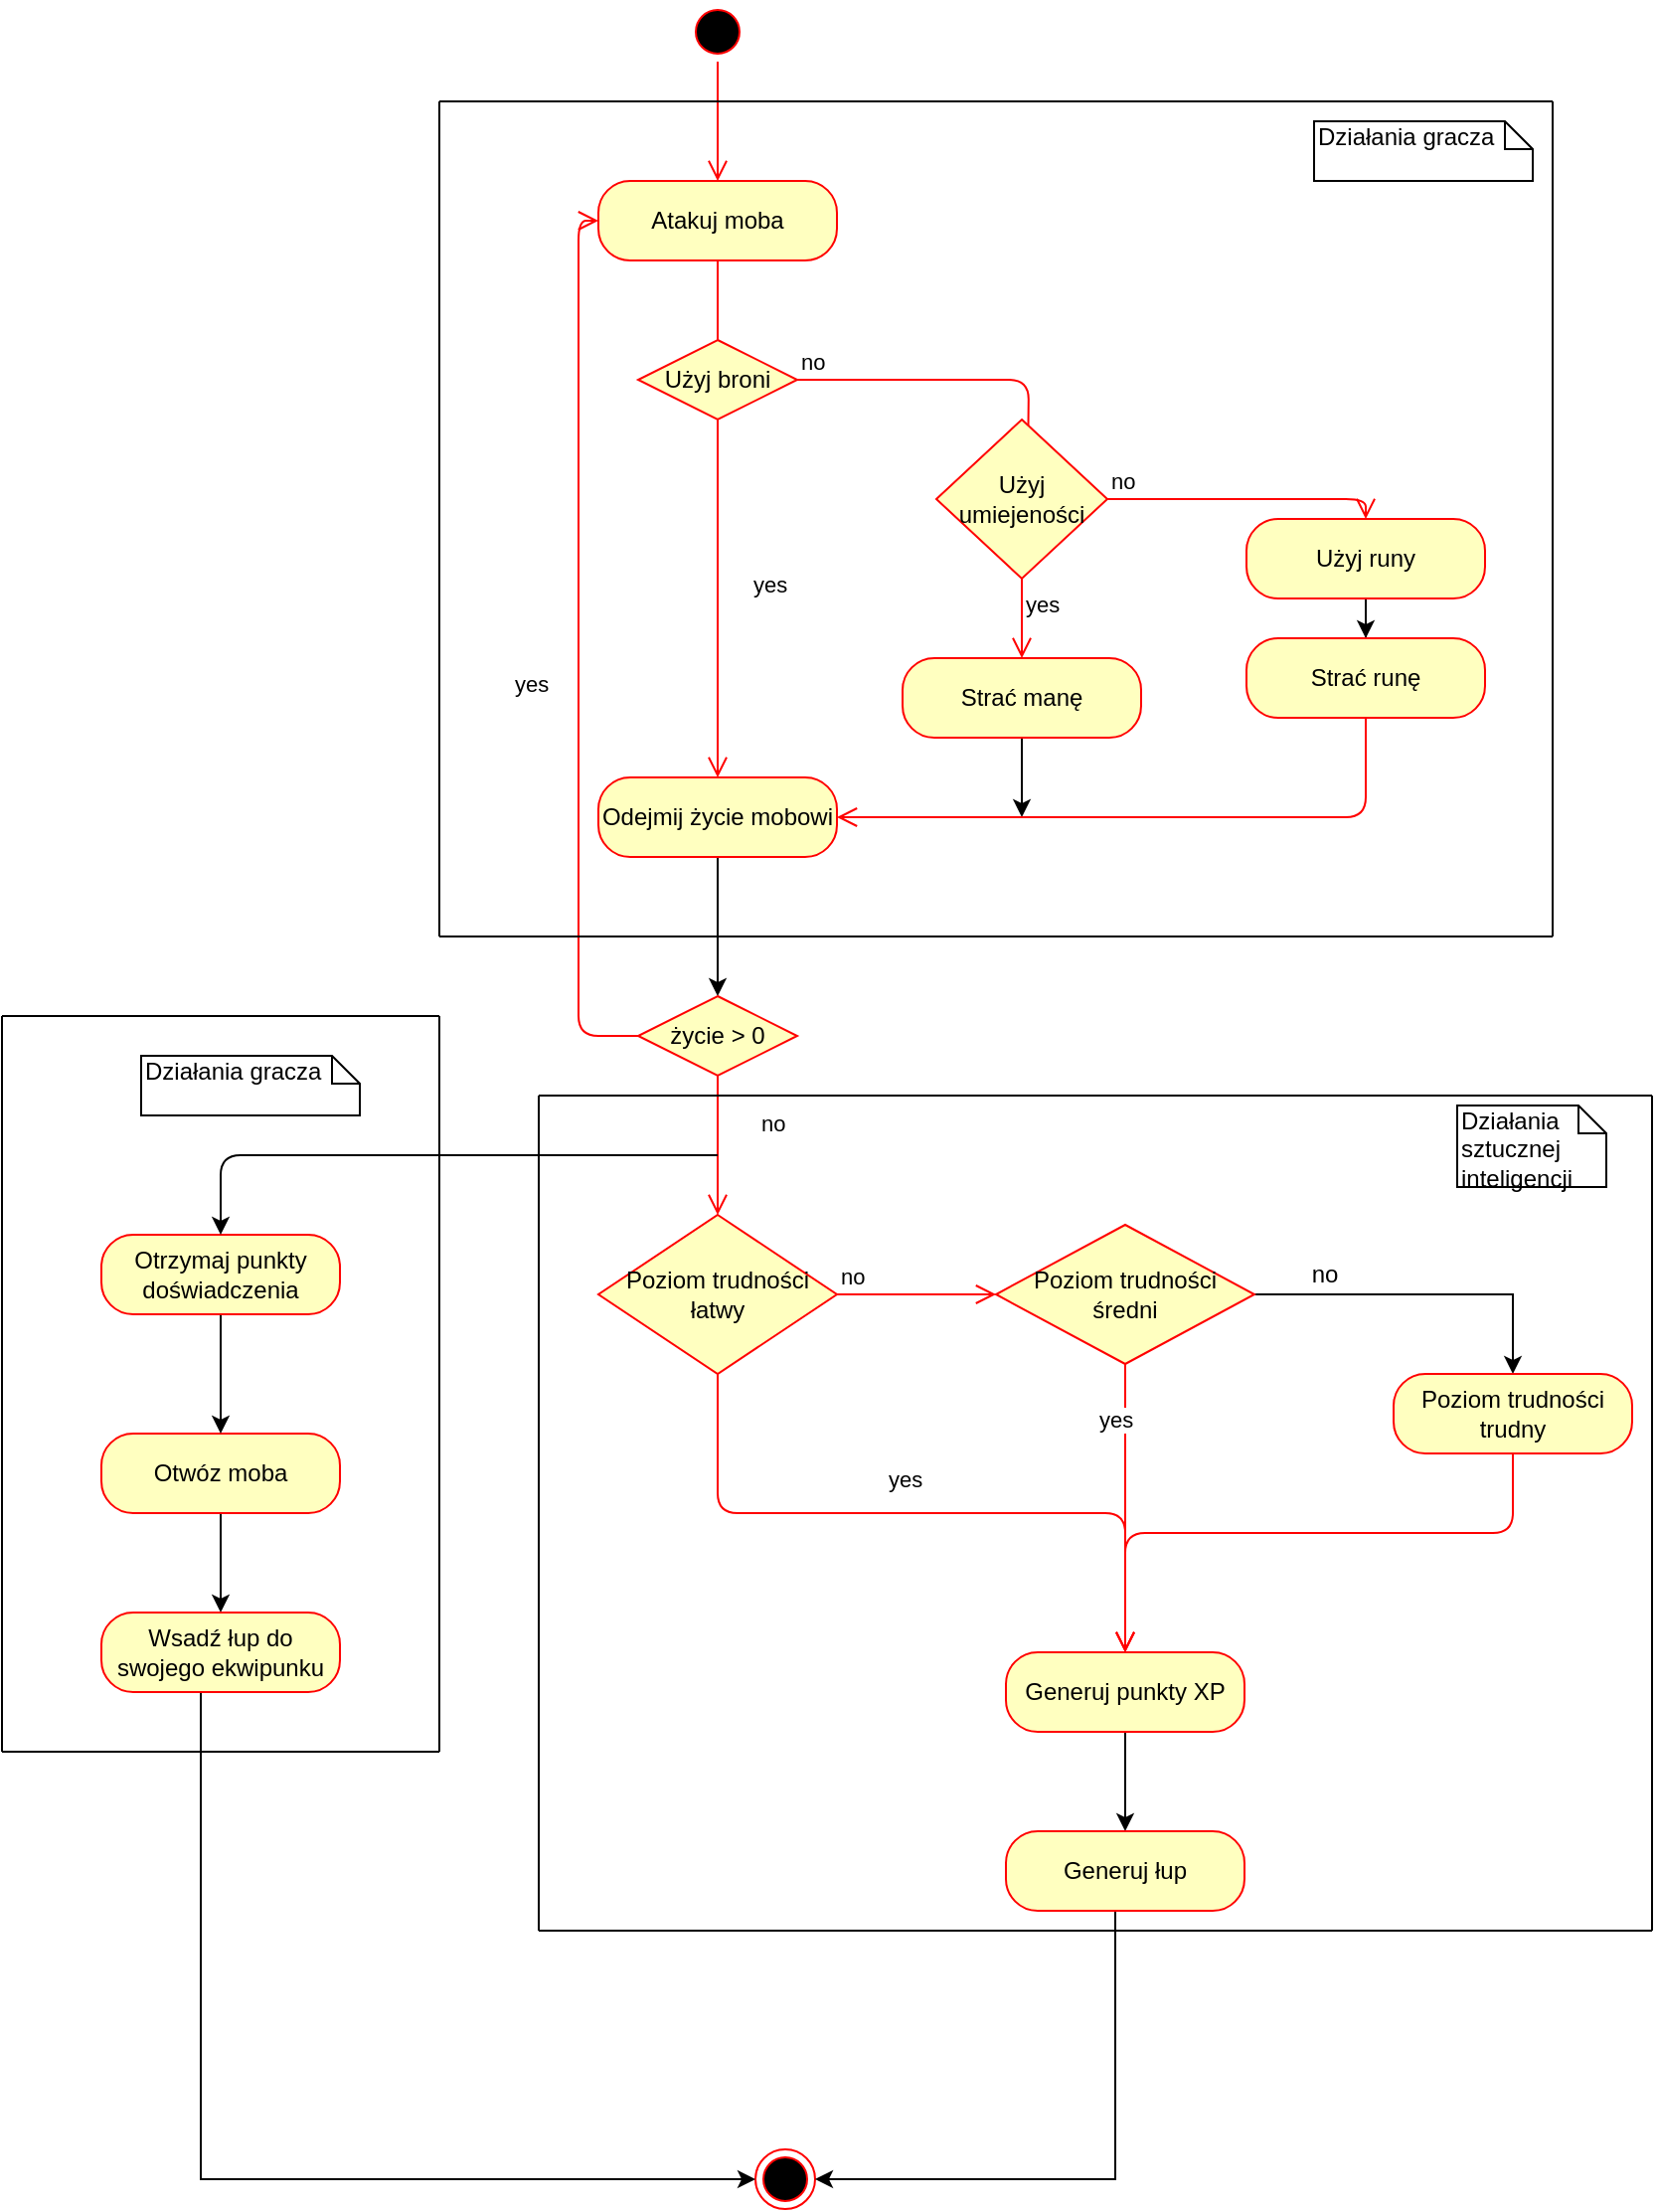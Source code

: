 <mxfile version="13.1.2" type="device"><diagram id="kCLtIP4FyD1E4HOJktOr" name="Page-1"><mxGraphModel dx="1955" dy="934" grid="1" gridSize="10" guides="1" tooltips="1" connect="1" arrows="1" fold="1" page="1" pageScale="1" pageWidth="827" pageHeight="1169" math="0" shadow="0"><root><mxCell id="0"/><mxCell id="1" parent="0"/><mxCell id="GoqTRuj0mPEzJ6Y2_KRO-1" value="" style="ellipse;html=1;shape=startState;fillColor=#000000;strokeColor=#ff0000;" vertex="1" parent="1"><mxGeometry x="365" y="30" width="30" height="30" as="geometry"/></mxCell><mxCell id="GoqTRuj0mPEzJ6Y2_KRO-2" value="" style="edgeStyle=orthogonalEdgeStyle;html=1;verticalAlign=bottom;endArrow=open;endSize=8;strokeColor=#ff0000;" edge="1" source="GoqTRuj0mPEzJ6Y2_KRO-1" parent="1"><mxGeometry relative="1" as="geometry"><mxPoint x="380" y="120" as="targetPoint"/></mxGeometry></mxCell><mxCell id="GoqTRuj0mPEzJ6Y2_KRO-3" value="" style="ellipse;html=1;shape=endState;fillColor=#000000;strokeColor=#ff0000;" vertex="1" parent="1"><mxGeometry x="399" y="1110" width="30" height="30" as="geometry"/></mxCell><mxCell id="GoqTRuj0mPEzJ6Y2_KRO-22" value="Atakuj moba" style="rounded=1;whiteSpace=wrap;html=1;arcSize=40;fontColor=#000000;fillColor=#ffffc0;strokeColor=#ff0000;" vertex="1" parent="1"><mxGeometry x="320" y="120" width="120" height="40" as="geometry"/></mxCell><mxCell id="GoqTRuj0mPEzJ6Y2_KRO-23" value="" style="edgeStyle=orthogonalEdgeStyle;html=1;verticalAlign=bottom;endArrow=open;endSize=8;strokeColor=#ff0000;entryX=0.5;entryY=0;entryDx=0;entryDy=0;" edge="1" source="GoqTRuj0mPEzJ6Y2_KRO-22" parent="1"><mxGeometry relative="1" as="geometry"><mxPoint x="380.0" y="220" as="targetPoint"/></mxGeometry></mxCell><mxCell id="GoqTRuj0mPEzJ6Y2_KRO-50" style="edgeStyle=orthogonalEdgeStyle;rounded=0;orthogonalLoop=1;jettySize=auto;html=1;" edge="1" parent="1" source="GoqTRuj0mPEzJ6Y2_KRO-24"><mxGeometry relative="1" as="geometry"><mxPoint x="533" y="440" as="targetPoint"/></mxGeometry></mxCell><mxCell id="GoqTRuj0mPEzJ6Y2_KRO-24" value="Strać manę" style="rounded=1;whiteSpace=wrap;html=1;arcSize=40;fontColor=#000000;fillColor=#ffffc0;strokeColor=#ff0000;" vertex="1" parent="1"><mxGeometry x="473" y="360" width="120" height="40" as="geometry"/></mxCell><mxCell id="GoqTRuj0mPEzJ6Y2_KRO-49" style="edgeStyle=orthogonalEdgeStyle;rounded=0;orthogonalLoop=1;jettySize=auto;html=1;entryX=0.5;entryY=0;entryDx=0;entryDy=0;" edge="1" parent="1" source="GoqTRuj0mPEzJ6Y2_KRO-29" target="GoqTRuj0mPEzJ6Y2_KRO-41"><mxGeometry relative="1" as="geometry"/></mxCell><mxCell id="GoqTRuj0mPEzJ6Y2_KRO-29" value="Odejmij życie mobowi" style="rounded=1;whiteSpace=wrap;html=1;arcSize=40;fontColor=#000000;fillColor=#ffffc0;strokeColor=#ff0000;" vertex="1" parent="1"><mxGeometry x="320" y="420" width="120" height="40" as="geometry"/></mxCell><mxCell id="GoqTRuj0mPEzJ6Y2_KRO-31" value="Użyj broni" style="rhombus;whiteSpace=wrap;html=1;fillColor=#ffffc0;strokeColor=#ff0000;" vertex="1" parent="1"><mxGeometry x="340" y="200" width="80" height="40" as="geometry"/></mxCell><mxCell id="GoqTRuj0mPEzJ6Y2_KRO-32" value="no" style="edgeStyle=orthogonalEdgeStyle;html=1;align=left;verticalAlign=bottom;endArrow=open;endSize=8;strokeColor=#ff0000;" edge="1" source="GoqTRuj0mPEzJ6Y2_KRO-31" parent="1"><mxGeometry x="-1" relative="1" as="geometry"><mxPoint x="536" y="265" as="targetPoint"/></mxGeometry></mxCell><mxCell id="GoqTRuj0mPEzJ6Y2_KRO-33" value="yes" style="edgeStyle=orthogonalEdgeStyle;html=1;align=left;verticalAlign=top;endArrow=open;endSize=8;strokeColor=#ff0000;" edge="1" source="GoqTRuj0mPEzJ6Y2_KRO-31" parent="1" target="GoqTRuj0mPEzJ6Y2_KRO-29"><mxGeometry x="-0.222" y="16" relative="1" as="geometry"><mxPoint x="396" y="345" as="targetPoint"/><mxPoint as="offset"/></mxGeometry></mxCell><mxCell id="GoqTRuj0mPEzJ6Y2_KRO-34" value="Użyj umiejeności" style="rhombus;whiteSpace=wrap;html=1;fillColor=#ffffc0;strokeColor=#ff0000;" vertex="1" parent="1"><mxGeometry x="490" y="240" width="86" height="80" as="geometry"/></mxCell><mxCell id="GoqTRuj0mPEzJ6Y2_KRO-35" value="no" style="edgeStyle=orthogonalEdgeStyle;html=1;align=left;verticalAlign=bottom;endArrow=open;endSize=8;strokeColor=#ff0000;entryX=0.5;entryY=0;entryDx=0;entryDy=0;" edge="1" source="GoqTRuj0mPEzJ6Y2_KRO-34" parent="1" target="GoqTRuj0mPEzJ6Y2_KRO-37"><mxGeometry x="-1" relative="1" as="geometry"><mxPoint x="676" y="300" as="targetPoint"/></mxGeometry></mxCell><mxCell id="GoqTRuj0mPEzJ6Y2_KRO-36" value="yes" style="edgeStyle=orthogonalEdgeStyle;html=1;align=left;verticalAlign=top;endArrow=open;endSize=8;strokeColor=#ff0000;entryX=0.5;entryY=0;entryDx=0;entryDy=0;" edge="1" source="GoqTRuj0mPEzJ6Y2_KRO-34" parent="1" target="GoqTRuj0mPEzJ6Y2_KRO-24"><mxGeometry x="-1" relative="1" as="geometry"><mxPoint x="536" y="340" as="targetPoint"/></mxGeometry></mxCell><mxCell id="GoqTRuj0mPEzJ6Y2_KRO-44" style="edgeStyle=orthogonalEdgeStyle;rounded=0;orthogonalLoop=1;jettySize=auto;html=1;entryX=0.5;entryY=0;entryDx=0;entryDy=0;" edge="1" parent="1" source="GoqTRuj0mPEzJ6Y2_KRO-37" target="GoqTRuj0mPEzJ6Y2_KRO-39"><mxGeometry relative="1" as="geometry"/></mxCell><mxCell id="GoqTRuj0mPEzJ6Y2_KRO-37" value="Użyj runy" style="rounded=1;whiteSpace=wrap;html=1;arcSize=40;fontColor=#000000;fillColor=#ffffc0;strokeColor=#ff0000;" vertex="1" parent="1"><mxGeometry x="646" y="290" width="120" height="40" as="geometry"/></mxCell><mxCell id="GoqTRuj0mPEzJ6Y2_KRO-39" value="Strać runę" style="rounded=1;whiteSpace=wrap;html=1;arcSize=40;fontColor=#000000;fillColor=#ffffc0;strokeColor=#ff0000;" vertex="1" parent="1"><mxGeometry x="646" y="350" width="120" height="40" as="geometry"/></mxCell><mxCell id="GoqTRuj0mPEzJ6Y2_KRO-40" value="" style="edgeStyle=orthogonalEdgeStyle;html=1;verticalAlign=bottom;endArrow=open;endSize=8;strokeColor=#ff0000;entryX=1;entryY=0.5;entryDx=0;entryDy=0;" edge="1" source="GoqTRuj0mPEzJ6Y2_KRO-39" parent="1" target="GoqTRuj0mPEzJ6Y2_KRO-29"><mxGeometry relative="1" as="geometry"><mxPoint x="706" y="590" as="targetPoint"/><Array as="points"><mxPoint x="706" y="440"/></Array></mxGeometry></mxCell><mxCell id="GoqTRuj0mPEzJ6Y2_KRO-41" value="życie &amp;gt; 0" style="rhombus;whiteSpace=wrap;html=1;fillColor=#ffffc0;strokeColor=#ff0000;" vertex="1" parent="1"><mxGeometry x="340" y="530" width="80" height="40" as="geometry"/></mxCell><mxCell id="GoqTRuj0mPEzJ6Y2_KRO-42" value="no" style="edgeStyle=orthogonalEdgeStyle;html=1;align=left;verticalAlign=bottom;endArrow=open;endSize=8;strokeColor=#ff0000;" edge="1" source="GoqTRuj0mPEzJ6Y2_KRO-41" parent="1"><mxGeometry x="0.079" y="21" relative="1" as="geometry"><mxPoint x="380" y="640" as="targetPoint"/><mxPoint x="-1" y="-5" as="offset"/></mxGeometry></mxCell><mxCell id="GoqTRuj0mPEzJ6Y2_KRO-43" value="yes" style="edgeStyle=orthogonalEdgeStyle;html=1;align=left;verticalAlign=top;endArrow=open;endSize=8;strokeColor=#ff0000;entryX=0;entryY=0.5;entryDx=0;entryDy=0;" edge="1" source="GoqTRuj0mPEzJ6Y2_KRO-41" parent="1" target="GoqTRuj0mPEzJ6Y2_KRO-22"><mxGeometry x="-0.022" y="34" relative="1" as="geometry"><mxPoint x="360" y="660" as="targetPoint"/><Array as="points"><mxPoint x="310" y="550"/><mxPoint x="310" y="140"/></Array><mxPoint as="offset"/></mxGeometry></mxCell><mxCell id="GoqTRuj0mPEzJ6Y2_KRO-54" value="Poziom trudności łatwy" style="rhombus;whiteSpace=wrap;html=1;fillColor=#ffffc0;strokeColor=#ff0000;" vertex="1" parent="1"><mxGeometry x="320" y="640" width="120" height="80" as="geometry"/></mxCell><mxCell id="GoqTRuj0mPEzJ6Y2_KRO-55" value="no" style="edgeStyle=orthogonalEdgeStyle;html=1;align=left;verticalAlign=bottom;endArrow=open;endSize=8;strokeColor=#ff0000;entryX=0;entryY=0.5;entryDx=0;entryDy=0;" edge="1" source="GoqTRuj0mPEzJ6Y2_KRO-54" parent="1" target="GoqTRuj0mPEzJ6Y2_KRO-57"><mxGeometry x="-1" relative="1" as="geometry"><mxPoint x="510" y="710" as="targetPoint"/></mxGeometry></mxCell><mxCell id="GoqTRuj0mPEzJ6Y2_KRO-56" value="yes" style="edgeStyle=orthogonalEdgeStyle;html=1;align=left;verticalAlign=top;endArrow=open;endSize=8;strokeColor=#ff0000;entryX=0.5;entryY=0;entryDx=0;entryDy=0;" edge="1" source="GoqTRuj0mPEzJ6Y2_KRO-54" parent="1" target="GoqTRuj0mPEzJ6Y2_KRO-64"><mxGeometry x="-0.111" y="30" relative="1" as="geometry"><mxPoint x="380" y="810" as="targetPoint"/><Array as="points"><mxPoint x="380" y="790"/><mxPoint x="585" y="790"/></Array><mxPoint as="offset"/></mxGeometry></mxCell><mxCell id="GoqTRuj0mPEzJ6Y2_KRO-63" style="edgeStyle=orthogonalEdgeStyle;rounded=0;orthogonalLoop=1;jettySize=auto;html=1;entryX=0.5;entryY=0;entryDx=0;entryDy=0;" edge="1" parent="1" source="GoqTRuj0mPEzJ6Y2_KRO-57" target="GoqTRuj0mPEzJ6Y2_KRO-68"><mxGeometry relative="1" as="geometry"><mxPoint x="710.0" y="680" as="targetPoint"/></mxGeometry></mxCell><mxCell id="GoqTRuj0mPEzJ6Y2_KRO-57" value="Poziom trudności średni" style="rhombus;whiteSpace=wrap;html=1;fillColor=#ffffc0;strokeColor=#ff0000;" vertex="1" parent="1"><mxGeometry x="520" y="645" width="130" height="70" as="geometry"/></mxCell><mxCell id="GoqTRuj0mPEzJ6Y2_KRO-59" value="yes" style="edgeStyle=orthogonalEdgeStyle;html=1;align=left;verticalAlign=top;endArrow=open;endSize=8;strokeColor=#ff0000;entryX=0.5;entryY=0;entryDx=0;entryDy=0;" edge="1" source="GoqTRuj0mPEzJ6Y2_KRO-57" parent="1" target="GoqTRuj0mPEzJ6Y2_KRO-64"><mxGeometry x="-0.793" y="-15" relative="1" as="geometry"><mxPoint x="585.0" y="830" as="targetPoint"/><mxPoint as="offset"/></mxGeometry></mxCell><mxCell id="GoqTRuj0mPEzJ6Y2_KRO-78" style="edgeStyle=orthogonalEdgeStyle;rounded=0;orthogonalLoop=1;jettySize=auto;html=1;entryX=0.5;entryY=0;entryDx=0;entryDy=0;" edge="1" parent="1" source="GoqTRuj0mPEzJ6Y2_KRO-64" target="GoqTRuj0mPEzJ6Y2_KRO-74"><mxGeometry relative="1" as="geometry"/></mxCell><mxCell id="GoqTRuj0mPEzJ6Y2_KRO-64" value="Generuj punkty XP" style="rounded=1;whiteSpace=wrap;html=1;arcSize=40;fontColor=#000000;fillColor=#ffffc0;strokeColor=#ff0000;" vertex="1" parent="1"><mxGeometry x="525" y="860" width="120" height="40" as="geometry"/></mxCell><mxCell id="GoqTRuj0mPEzJ6Y2_KRO-68" value="Poziom trudności trudny" style="rounded=1;whiteSpace=wrap;html=1;arcSize=40;fontColor=#000000;fillColor=#ffffc0;strokeColor=#ff0000;" vertex="1" parent="1"><mxGeometry x="720" y="720" width="120" height="40" as="geometry"/></mxCell><mxCell id="GoqTRuj0mPEzJ6Y2_KRO-69" value="" style="edgeStyle=orthogonalEdgeStyle;html=1;verticalAlign=bottom;endArrow=open;endSize=8;strokeColor=#ff0000;entryX=0.5;entryY=0;entryDx=0;entryDy=0;" edge="1" source="GoqTRuj0mPEzJ6Y2_KRO-68" parent="1" target="GoqTRuj0mPEzJ6Y2_KRO-64"><mxGeometry relative="1" as="geometry"><mxPoint x="780.0" y="830" as="targetPoint"/><Array as="points"><mxPoint x="780" y="800"/><mxPoint x="585" y="800"/></Array></mxGeometry></mxCell><mxCell id="GoqTRuj0mPEzJ6Y2_KRO-70" value="no" style="text;html=1;align=center;verticalAlign=middle;resizable=0;points=[];autosize=1;" vertex="1" parent="1"><mxGeometry x="670" y="660" width="30" height="20" as="geometry"/></mxCell><mxCell id="GoqTRuj0mPEzJ6Y2_KRO-106" style="edgeStyle=orthogonalEdgeStyle;rounded=0;orthogonalLoop=1;jettySize=auto;html=1;entryX=1;entryY=0.5;entryDx=0;entryDy=0;" edge="1" parent="1" source="GoqTRuj0mPEzJ6Y2_KRO-74" target="GoqTRuj0mPEzJ6Y2_KRO-3"><mxGeometry relative="1" as="geometry"><Array as="points"><mxPoint x="580" y="1125"/></Array></mxGeometry></mxCell><mxCell id="GoqTRuj0mPEzJ6Y2_KRO-74" value="Generuj łup" style="rounded=1;whiteSpace=wrap;html=1;arcSize=40;fontColor=#000000;fillColor=#ffffc0;strokeColor=#ff0000;" vertex="1" parent="1"><mxGeometry x="525" y="950" width="120" height="40" as="geometry"/></mxCell><mxCell id="GoqTRuj0mPEzJ6Y2_KRO-84" value="Działania sztucznej inteligencji" style="shape=note;whiteSpace=wrap;html=1;size=14;verticalAlign=top;align=left;spacingTop=-6;" vertex="1" parent="1"><mxGeometry x="752" y="585" width="75" height="41" as="geometry"/></mxCell><mxCell id="GoqTRuj0mPEzJ6Y2_KRO-85" value="" style="endArrow=none;html=1;" edge="1" parent="1"><mxGeometry width="50" height="50" relative="1" as="geometry"><mxPoint x="290" y="1000" as="sourcePoint"/><mxPoint x="290" y="580" as="targetPoint"/></mxGeometry></mxCell><mxCell id="GoqTRuj0mPEzJ6Y2_KRO-86" value="" style="endArrow=none;html=1;" edge="1" parent="1"><mxGeometry width="50" height="50" relative="1" as="geometry"><mxPoint x="290" y="580" as="sourcePoint"/><mxPoint x="850" y="580" as="targetPoint"/></mxGeometry></mxCell><mxCell id="GoqTRuj0mPEzJ6Y2_KRO-87" value="" style="endArrow=none;html=1;" edge="1" parent="1"><mxGeometry width="50" height="50" relative="1" as="geometry"><mxPoint x="850" y="1000" as="sourcePoint"/><mxPoint x="850" y="580" as="targetPoint"/></mxGeometry></mxCell><mxCell id="GoqTRuj0mPEzJ6Y2_KRO-88" value="" style="endArrow=none;html=1;" edge="1" parent="1"><mxGeometry width="50" height="50" relative="1" as="geometry"><mxPoint x="290" y="1000" as="sourcePoint"/><mxPoint x="850" y="1000" as="targetPoint"/></mxGeometry></mxCell><mxCell id="GoqTRuj0mPEzJ6Y2_KRO-90" value="Działania gracza" style="shape=note;whiteSpace=wrap;html=1;size=14;verticalAlign=top;align=left;spacingTop=-6;" vertex="1" parent="1"><mxGeometry x="90" y="560" width="110" height="30" as="geometry"/></mxCell><mxCell id="GoqTRuj0mPEzJ6Y2_KRO-99" style="edgeStyle=orthogonalEdgeStyle;rounded=0;orthogonalLoop=1;jettySize=auto;html=1;entryX=0.5;entryY=0;entryDx=0;entryDy=0;" edge="1" parent="1" source="GoqTRuj0mPEzJ6Y2_KRO-91" target="GoqTRuj0mPEzJ6Y2_KRO-97"><mxGeometry relative="1" as="geometry"/></mxCell><mxCell id="GoqTRuj0mPEzJ6Y2_KRO-91" value="Otwóz moba" style="rounded=1;whiteSpace=wrap;html=1;arcSize=40;fontColor=#000000;fillColor=#ffffc0;strokeColor=#ff0000;" vertex="1" parent="1"><mxGeometry x="70" y="750" width="120" height="40" as="geometry"/></mxCell><mxCell id="GoqTRuj0mPEzJ6Y2_KRO-95" style="edgeStyle=orthogonalEdgeStyle;rounded=0;orthogonalLoop=1;jettySize=auto;html=1;" edge="1" parent="1" source="GoqTRuj0mPEzJ6Y2_KRO-93" target="GoqTRuj0mPEzJ6Y2_KRO-91"><mxGeometry relative="1" as="geometry"/></mxCell><mxCell id="GoqTRuj0mPEzJ6Y2_KRO-93" value="Otrzymaj punkty doświadczenia" style="rounded=1;whiteSpace=wrap;html=1;arcSize=40;fontColor=#000000;fillColor=#ffffc0;strokeColor=#ff0000;" vertex="1" parent="1"><mxGeometry x="70" y="650" width="120" height="40" as="geometry"/></mxCell><mxCell id="GoqTRuj0mPEzJ6Y2_KRO-96" value="" style="endArrow=classic;html=1;entryX=0.5;entryY=0;entryDx=0;entryDy=0;" edge="1" parent="1" target="GoqTRuj0mPEzJ6Y2_KRO-93"><mxGeometry width="50" height="50" relative="1" as="geometry"><mxPoint x="380" y="610" as="sourcePoint"/><mxPoint x="200" y="550" as="targetPoint"/><Array as="points"><mxPoint x="130" y="610"/></Array></mxGeometry></mxCell><mxCell id="GoqTRuj0mPEzJ6Y2_KRO-105" style="edgeStyle=orthogonalEdgeStyle;rounded=0;orthogonalLoop=1;jettySize=auto;html=1;entryX=0;entryY=0.5;entryDx=0;entryDy=0;" edge="1" parent="1" source="GoqTRuj0mPEzJ6Y2_KRO-97" target="GoqTRuj0mPEzJ6Y2_KRO-3"><mxGeometry relative="1" as="geometry"><Array as="points"><mxPoint x="120" y="1125"/></Array></mxGeometry></mxCell><mxCell id="GoqTRuj0mPEzJ6Y2_KRO-97" value="Wsadź łup do swojego ekwipunku" style="rounded=1;whiteSpace=wrap;html=1;arcSize=40;fontColor=#000000;fillColor=#ffffc0;strokeColor=#ff0000;" vertex="1" parent="1"><mxGeometry x="70" y="840" width="120" height="40" as="geometry"/></mxCell><mxCell id="GoqTRuj0mPEzJ6Y2_KRO-101" value="" style="endArrow=none;html=1;" edge="1" parent="1"><mxGeometry width="50" height="50" relative="1" as="geometry"><mxPoint x="240" y="910" as="sourcePoint"/><mxPoint x="240" y="540" as="targetPoint"/></mxGeometry></mxCell><mxCell id="GoqTRuj0mPEzJ6Y2_KRO-102" value="" style="endArrow=none;html=1;" edge="1" parent="1"><mxGeometry width="50" height="50" relative="1" as="geometry"><mxPoint x="20" y="910" as="sourcePoint"/><mxPoint x="20" y="540" as="targetPoint"/></mxGeometry></mxCell><mxCell id="GoqTRuj0mPEzJ6Y2_KRO-103" value="" style="endArrow=none;html=1;" edge="1" parent="1"><mxGeometry width="50" height="50" relative="1" as="geometry"><mxPoint x="20" y="540" as="sourcePoint"/><mxPoint x="240" y="540" as="targetPoint"/></mxGeometry></mxCell><mxCell id="GoqTRuj0mPEzJ6Y2_KRO-104" value="" style="endArrow=none;html=1;" edge="1" parent="1"><mxGeometry width="50" height="50" relative="1" as="geometry"><mxPoint x="20" y="910" as="sourcePoint"/><mxPoint x="240" y="910" as="targetPoint"/></mxGeometry></mxCell><mxCell id="GoqTRuj0mPEzJ6Y2_KRO-107" value="" style="endArrow=none;html=1;" edge="1" parent="1"><mxGeometry width="50" height="50" relative="1" as="geometry"><mxPoint x="240" y="80" as="sourcePoint"/><mxPoint x="800" y="80" as="targetPoint"/></mxGeometry></mxCell><mxCell id="GoqTRuj0mPEzJ6Y2_KRO-108" value="" style="endArrow=none;html=1;" edge="1" parent="1"><mxGeometry width="50" height="50" relative="1" as="geometry"><mxPoint x="800" y="500" as="sourcePoint"/><mxPoint x="800" y="80" as="targetPoint"/></mxGeometry></mxCell><mxCell id="GoqTRuj0mPEzJ6Y2_KRO-109" value="" style="endArrow=none;html=1;" edge="1" parent="1"><mxGeometry width="50" height="50" relative="1" as="geometry"><mxPoint x="240" y="500" as="sourcePoint"/><mxPoint x="240" y="80" as="targetPoint"/></mxGeometry></mxCell><mxCell id="GoqTRuj0mPEzJ6Y2_KRO-110" value="" style="endArrow=none;html=1;" edge="1" parent="1"><mxGeometry width="50" height="50" relative="1" as="geometry"><mxPoint x="240" y="500" as="sourcePoint"/><mxPoint x="800" y="500" as="targetPoint"/></mxGeometry></mxCell><mxCell id="GoqTRuj0mPEzJ6Y2_KRO-111" value="Działania gracza" style="shape=note;whiteSpace=wrap;html=1;size=14;verticalAlign=top;align=left;spacingTop=-6;" vertex="1" parent="1"><mxGeometry x="680" y="90" width="110" height="30" as="geometry"/></mxCell></root></mxGraphModel></diagram></mxfile>